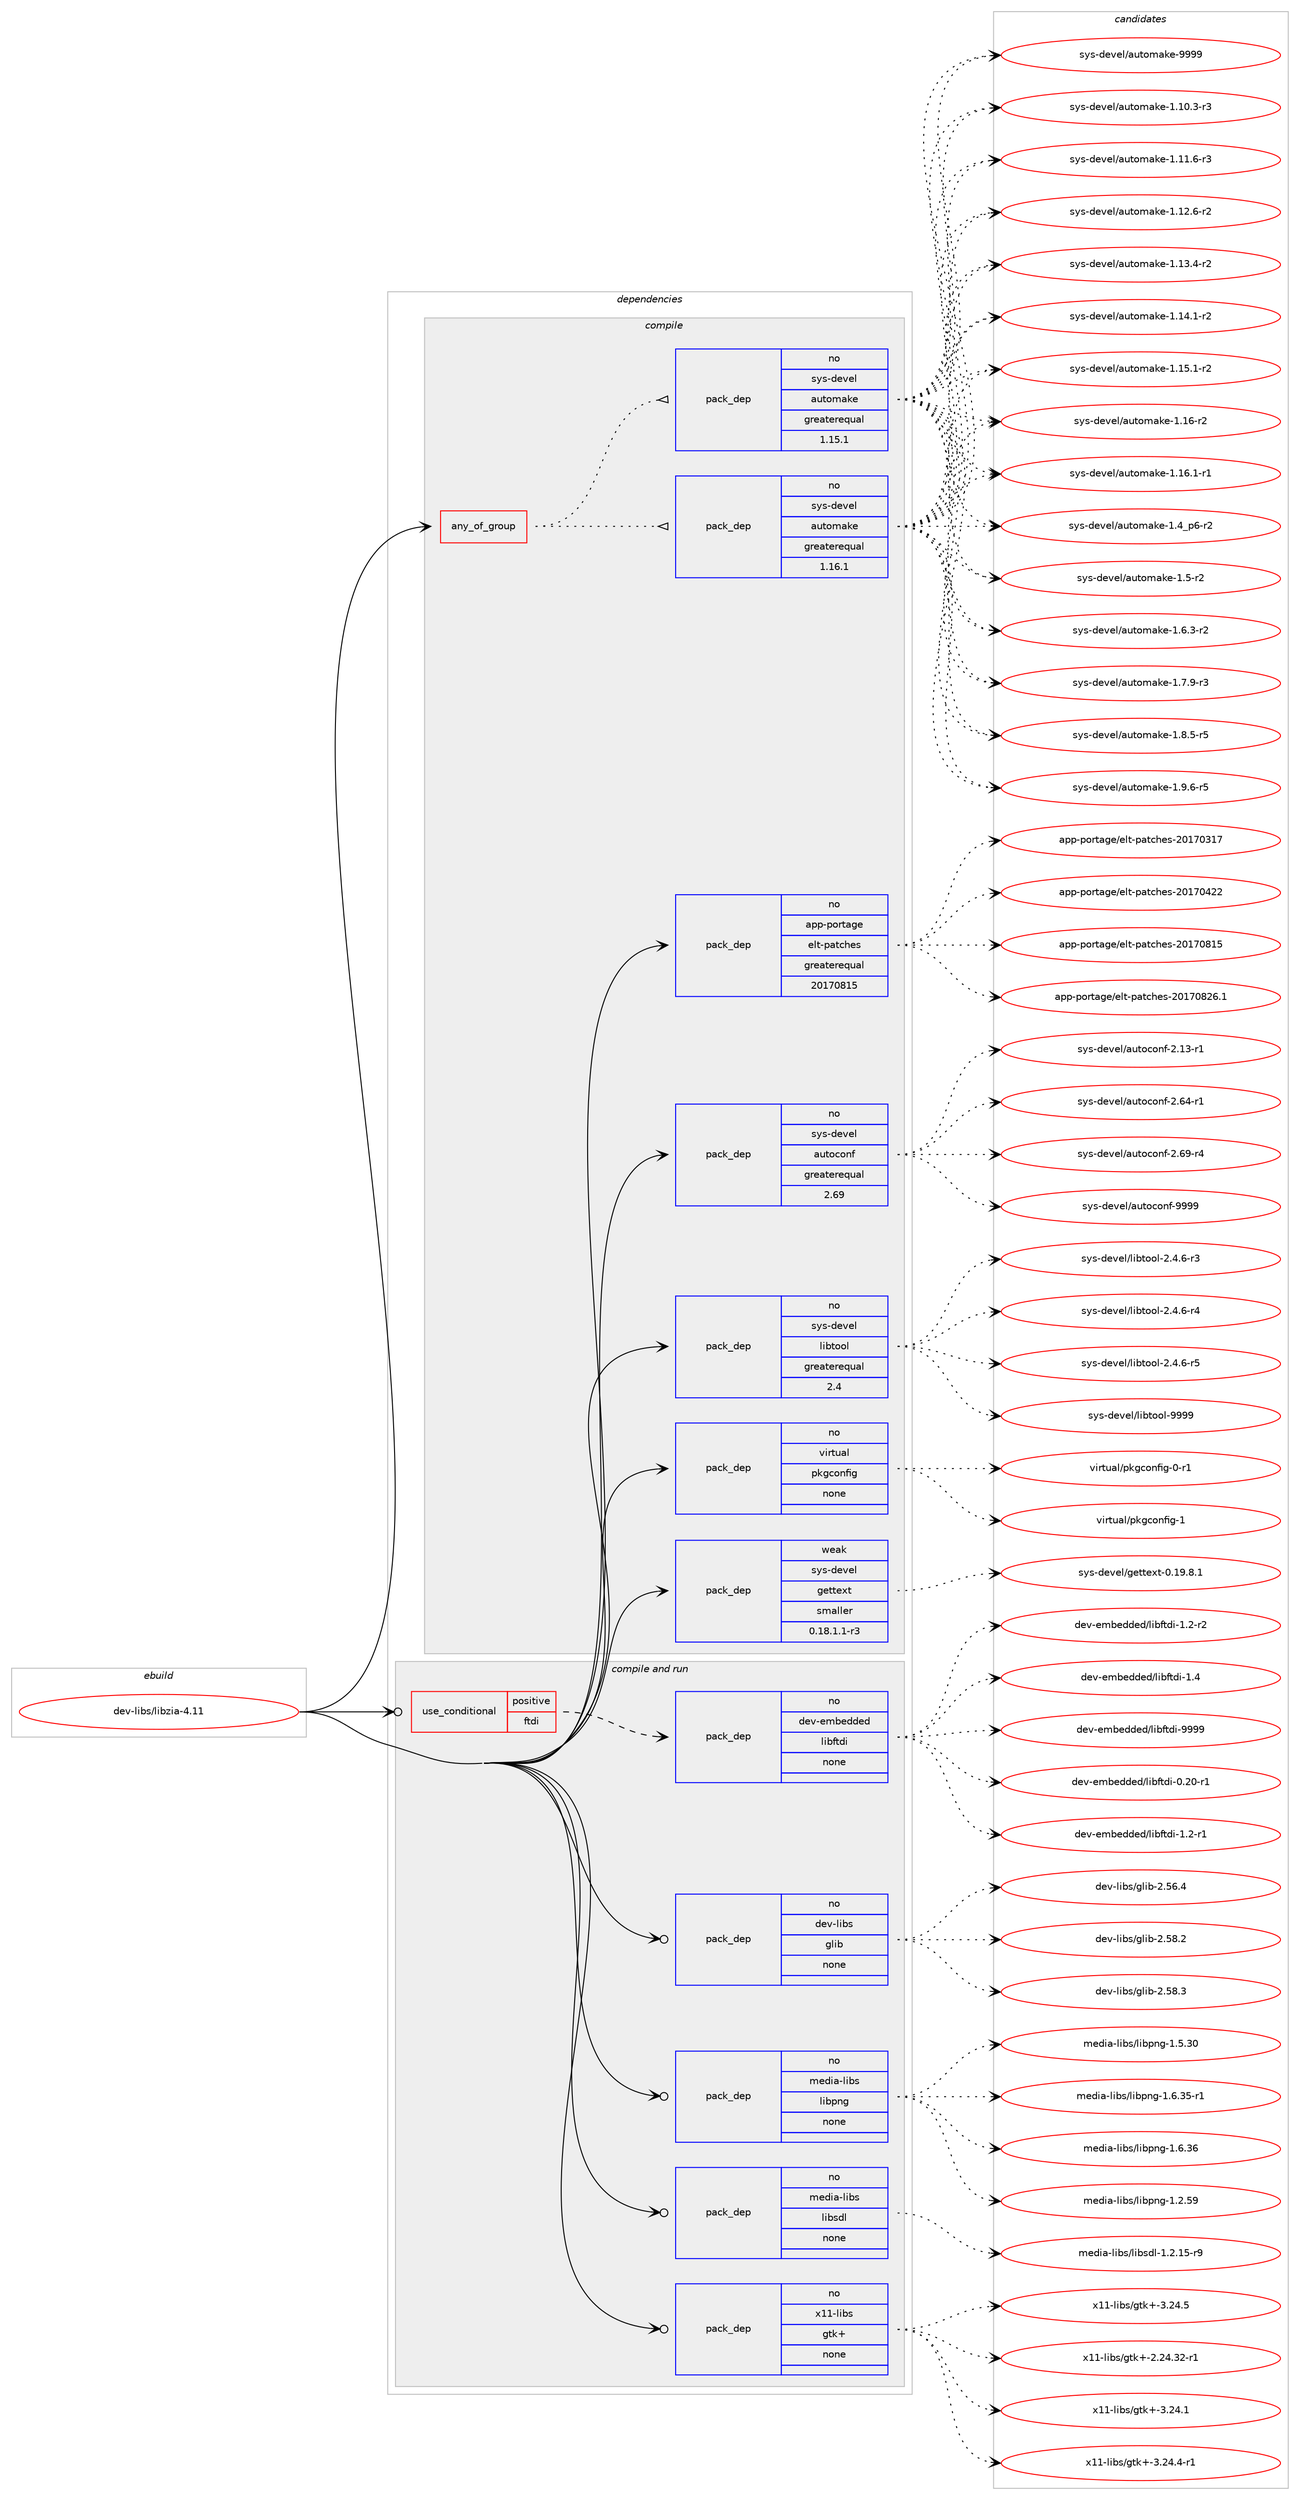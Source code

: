 digraph prolog {

# *************
# Graph options
# *************

newrank=true;
concentrate=true;
compound=true;
graph [rankdir=LR,fontname=Helvetica,fontsize=10,ranksep=1.5];#, ranksep=2.5, nodesep=0.2];
edge  [arrowhead=vee];
node  [fontname=Helvetica,fontsize=10];

# **********
# The ebuild
# **********

subgraph cluster_leftcol {
color=gray;
rank=same;
label=<<i>ebuild</i>>;
id [label="dev-libs/libzia-4.11", color=red, width=4, href="../dev-libs/libzia-4.11.svg"];
}

# ****************
# The dependencies
# ****************

subgraph cluster_midcol {
color=gray;
label=<<i>dependencies</i>>;
subgraph cluster_compile {
fillcolor="#eeeeee";
style=filled;
label=<<i>compile</i>>;
subgraph any22364 {
dependency1370438 [label=<<TABLE BORDER="0" CELLBORDER="1" CELLSPACING="0" CELLPADDING="4"><TR><TD CELLPADDING="10">any_of_group</TD></TR></TABLE>>, shape=none, color=red];subgraph pack980991 {
dependency1370439 [label=<<TABLE BORDER="0" CELLBORDER="1" CELLSPACING="0" CELLPADDING="4" WIDTH="220"><TR><TD ROWSPAN="6" CELLPADDING="30">pack_dep</TD></TR><TR><TD WIDTH="110">no</TD></TR><TR><TD>sys-devel</TD></TR><TR><TD>automake</TD></TR><TR><TD>greaterequal</TD></TR><TR><TD>1.16.1</TD></TR></TABLE>>, shape=none, color=blue];
}
dependency1370438:e -> dependency1370439:w [weight=20,style="dotted",arrowhead="oinv"];
subgraph pack980992 {
dependency1370440 [label=<<TABLE BORDER="0" CELLBORDER="1" CELLSPACING="0" CELLPADDING="4" WIDTH="220"><TR><TD ROWSPAN="6" CELLPADDING="30">pack_dep</TD></TR><TR><TD WIDTH="110">no</TD></TR><TR><TD>sys-devel</TD></TR><TR><TD>automake</TD></TR><TR><TD>greaterequal</TD></TR><TR><TD>1.15.1</TD></TR></TABLE>>, shape=none, color=blue];
}
dependency1370438:e -> dependency1370440:w [weight=20,style="dotted",arrowhead="oinv"];
}
id:e -> dependency1370438:w [weight=20,style="solid",arrowhead="vee"];
subgraph pack980993 {
dependency1370441 [label=<<TABLE BORDER="0" CELLBORDER="1" CELLSPACING="0" CELLPADDING="4" WIDTH="220"><TR><TD ROWSPAN="6" CELLPADDING="30">pack_dep</TD></TR><TR><TD WIDTH="110">no</TD></TR><TR><TD>app-portage</TD></TR><TR><TD>elt-patches</TD></TR><TR><TD>greaterequal</TD></TR><TR><TD>20170815</TD></TR></TABLE>>, shape=none, color=blue];
}
id:e -> dependency1370441:w [weight=20,style="solid",arrowhead="vee"];
subgraph pack980994 {
dependency1370442 [label=<<TABLE BORDER="0" CELLBORDER="1" CELLSPACING="0" CELLPADDING="4" WIDTH="220"><TR><TD ROWSPAN="6" CELLPADDING="30">pack_dep</TD></TR><TR><TD WIDTH="110">no</TD></TR><TR><TD>sys-devel</TD></TR><TR><TD>autoconf</TD></TR><TR><TD>greaterequal</TD></TR><TR><TD>2.69</TD></TR></TABLE>>, shape=none, color=blue];
}
id:e -> dependency1370442:w [weight=20,style="solid",arrowhead="vee"];
subgraph pack980995 {
dependency1370443 [label=<<TABLE BORDER="0" CELLBORDER="1" CELLSPACING="0" CELLPADDING="4" WIDTH="220"><TR><TD ROWSPAN="6" CELLPADDING="30">pack_dep</TD></TR><TR><TD WIDTH="110">no</TD></TR><TR><TD>sys-devel</TD></TR><TR><TD>libtool</TD></TR><TR><TD>greaterequal</TD></TR><TR><TD>2.4</TD></TR></TABLE>>, shape=none, color=blue];
}
id:e -> dependency1370443:w [weight=20,style="solid",arrowhead="vee"];
subgraph pack980996 {
dependency1370444 [label=<<TABLE BORDER="0" CELLBORDER="1" CELLSPACING="0" CELLPADDING="4" WIDTH="220"><TR><TD ROWSPAN="6" CELLPADDING="30">pack_dep</TD></TR><TR><TD WIDTH="110">no</TD></TR><TR><TD>virtual</TD></TR><TR><TD>pkgconfig</TD></TR><TR><TD>none</TD></TR><TR><TD></TD></TR></TABLE>>, shape=none, color=blue];
}
id:e -> dependency1370444:w [weight=20,style="solid",arrowhead="vee"];
subgraph pack980997 {
dependency1370445 [label=<<TABLE BORDER="0" CELLBORDER="1" CELLSPACING="0" CELLPADDING="4" WIDTH="220"><TR><TD ROWSPAN="6" CELLPADDING="30">pack_dep</TD></TR><TR><TD WIDTH="110">weak</TD></TR><TR><TD>sys-devel</TD></TR><TR><TD>gettext</TD></TR><TR><TD>smaller</TD></TR><TR><TD>0.18.1.1-r3</TD></TR></TABLE>>, shape=none, color=blue];
}
id:e -> dependency1370445:w [weight=20,style="solid",arrowhead="vee"];
}
subgraph cluster_compileandrun {
fillcolor="#eeeeee";
style=filled;
label=<<i>compile and run</i>>;
subgraph cond366521 {
dependency1370446 [label=<<TABLE BORDER="0" CELLBORDER="1" CELLSPACING="0" CELLPADDING="4"><TR><TD ROWSPAN="3" CELLPADDING="10">use_conditional</TD></TR><TR><TD>positive</TD></TR><TR><TD>ftdi</TD></TR></TABLE>>, shape=none, color=red];
subgraph pack980998 {
dependency1370447 [label=<<TABLE BORDER="0" CELLBORDER="1" CELLSPACING="0" CELLPADDING="4" WIDTH="220"><TR><TD ROWSPAN="6" CELLPADDING="30">pack_dep</TD></TR><TR><TD WIDTH="110">no</TD></TR><TR><TD>dev-embedded</TD></TR><TR><TD>libftdi</TD></TR><TR><TD>none</TD></TR><TR><TD></TD></TR></TABLE>>, shape=none, color=blue];
}
dependency1370446:e -> dependency1370447:w [weight=20,style="dashed",arrowhead="vee"];
}
id:e -> dependency1370446:w [weight=20,style="solid",arrowhead="odotvee"];
subgraph pack980999 {
dependency1370448 [label=<<TABLE BORDER="0" CELLBORDER="1" CELLSPACING="0" CELLPADDING="4" WIDTH="220"><TR><TD ROWSPAN="6" CELLPADDING="30">pack_dep</TD></TR><TR><TD WIDTH="110">no</TD></TR><TR><TD>dev-libs</TD></TR><TR><TD>glib</TD></TR><TR><TD>none</TD></TR><TR><TD></TD></TR></TABLE>>, shape=none, color=blue];
}
id:e -> dependency1370448:w [weight=20,style="solid",arrowhead="odotvee"];
subgraph pack981000 {
dependency1370449 [label=<<TABLE BORDER="0" CELLBORDER="1" CELLSPACING="0" CELLPADDING="4" WIDTH="220"><TR><TD ROWSPAN="6" CELLPADDING="30">pack_dep</TD></TR><TR><TD WIDTH="110">no</TD></TR><TR><TD>media-libs</TD></TR><TR><TD>libpng</TD></TR><TR><TD>none</TD></TR><TR><TD></TD></TR></TABLE>>, shape=none, color=blue];
}
id:e -> dependency1370449:w [weight=20,style="solid",arrowhead="odotvee"];
subgraph pack981001 {
dependency1370450 [label=<<TABLE BORDER="0" CELLBORDER="1" CELLSPACING="0" CELLPADDING="4" WIDTH="220"><TR><TD ROWSPAN="6" CELLPADDING="30">pack_dep</TD></TR><TR><TD WIDTH="110">no</TD></TR><TR><TD>media-libs</TD></TR><TR><TD>libsdl</TD></TR><TR><TD>none</TD></TR><TR><TD></TD></TR></TABLE>>, shape=none, color=blue];
}
id:e -> dependency1370450:w [weight=20,style="solid",arrowhead="odotvee"];
subgraph pack981002 {
dependency1370451 [label=<<TABLE BORDER="0" CELLBORDER="1" CELLSPACING="0" CELLPADDING="4" WIDTH="220"><TR><TD ROWSPAN="6" CELLPADDING="30">pack_dep</TD></TR><TR><TD WIDTH="110">no</TD></TR><TR><TD>x11-libs</TD></TR><TR><TD>gtk+</TD></TR><TR><TD>none</TD></TR><TR><TD></TD></TR></TABLE>>, shape=none, color=blue];
}
id:e -> dependency1370451:w [weight=20,style="solid",arrowhead="odotvee"];
}
subgraph cluster_run {
fillcolor="#eeeeee";
style=filled;
label=<<i>run</i>>;
}
}

# **************
# The candidates
# **************

subgraph cluster_choices {
rank=same;
color=gray;
label=<<i>candidates</i>>;

subgraph choice980991 {
color=black;
nodesep=1;
choice11512111545100101118101108479711711611110997107101454946494846514511451 [label="sys-devel/automake-1.10.3-r3", color=red, width=4,href="../sys-devel/automake-1.10.3-r3.svg"];
choice11512111545100101118101108479711711611110997107101454946494946544511451 [label="sys-devel/automake-1.11.6-r3", color=red, width=4,href="../sys-devel/automake-1.11.6-r3.svg"];
choice11512111545100101118101108479711711611110997107101454946495046544511450 [label="sys-devel/automake-1.12.6-r2", color=red, width=4,href="../sys-devel/automake-1.12.6-r2.svg"];
choice11512111545100101118101108479711711611110997107101454946495146524511450 [label="sys-devel/automake-1.13.4-r2", color=red, width=4,href="../sys-devel/automake-1.13.4-r2.svg"];
choice11512111545100101118101108479711711611110997107101454946495246494511450 [label="sys-devel/automake-1.14.1-r2", color=red, width=4,href="../sys-devel/automake-1.14.1-r2.svg"];
choice11512111545100101118101108479711711611110997107101454946495346494511450 [label="sys-devel/automake-1.15.1-r2", color=red, width=4,href="../sys-devel/automake-1.15.1-r2.svg"];
choice1151211154510010111810110847971171161111099710710145494649544511450 [label="sys-devel/automake-1.16-r2", color=red, width=4,href="../sys-devel/automake-1.16-r2.svg"];
choice11512111545100101118101108479711711611110997107101454946495446494511449 [label="sys-devel/automake-1.16.1-r1", color=red, width=4,href="../sys-devel/automake-1.16.1-r1.svg"];
choice115121115451001011181011084797117116111109971071014549465295112544511450 [label="sys-devel/automake-1.4_p6-r2", color=red, width=4,href="../sys-devel/automake-1.4_p6-r2.svg"];
choice11512111545100101118101108479711711611110997107101454946534511450 [label="sys-devel/automake-1.5-r2", color=red, width=4,href="../sys-devel/automake-1.5-r2.svg"];
choice115121115451001011181011084797117116111109971071014549465446514511450 [label="sys-devel/automake-1.6.3-r2", color=red, width=4,href="../sys-devel/automake-1.6.3-r2.svg"];
choice115121115451001011181011084797117116111109971071014549465546574511451 [label="sys-devel/automake-1.7.9-r3", color=red, width=4,href="../sys-devel/automake-1.7.9-r3.svg"];
choice115121115451001011181011084797117116111109971071014549465646534511453 [label="sys-devel/automake-1.8.5-r5", color=red, width=4,href="../sys-devel/automake-1.8.5-r5.svg"];
choice115121115451001011181011084797117116111109971071014549465746544511453 [label="sys-devel/automake-1.9.6-r5", color=red, width=4,href="../sys-devel/automake-1.9.6-r5.svg"];
choice115121115451001011181011084797117116111109971071014557575757 [label="sys-devel/automake-9999", color=red, width=4,href="../sys-devel/automake-9999.svg"];
dependency1370439:e -> choice11512111545100101118101108479711711611110997107101454946494846514511451:w [style=dotted,weight="100"];
dependency1370439:e -> choice11512111545100101118101108479711711611110997107101454946494946544511451:w [style=dotted,weight="100"];
dependency1370439:e -> choice11512111545100101118101108479711711611110997107101454946495046544511450:w [style=dotted,weight="100"];
dependency1370439:e -> choice11512111545100101118101108479711711611110997107101454946495146524511450:w [style=dotted,weight="100"];
dependency1370439:e -> choice11512111545100101118101108479711711611110997107101454946495246494511450:w [style=dotted,weight="100"];
dependency1370439:e -> choice11512111545100101118101108479711711611110997107101454946495346494511450:w [style=dotted,weight="100"];
dependency1370439:e -> choice1151211154510010111810110847971171161111099710710145494649544511450:w [style=dotted,weight="100"];
dependency1370439:e -> choice11512111545100101118101108479711711611110997107101454946495446494511449:w [style=dotted,weight="100"];
dependency1370439:e -> choice115121115451001011181011084797117116111109971071014549465295112544511450:w [style=dotted,weight="100"];
dependency1370439:e -> choice11512111545100101118101108479711711611110997107101454946534511450:w [style=dotted,weight="100"];
dependency1370439:e -> choice115121115451001011181011084797117116111109971071014549465446514511450:w [style=dotted,weight="100"];
dependency1370439:e -> choice115121115451001011181011084797117116111109971071014549465546574511451:w [style=dotted,weight="100"];
dependency1370439:e -> choice115121115451001011181011084797117116111109971071014549465646534511453:w [style=dotted,weight="100"];
dependency1370439:e -> choice115121115451001011181011084797117116111109971071014549465746544511453:w [style=dotted,weight="100"];
dependency1370439:e -> choice115121115451001011181011084797117116111109971071014557575757:w [style=dotted,weight="100"];
}
subgraph choice980992 {
color=black;
nodesep=1;
choice11512111545100101118101108479711711611110997107101454946494846514511451 [label="sys-devel/automake-1.10.3-r3", color=red, width=4,href="../sys-devel/automake-1.10.3-r3.svg"];
choice11512111545100101118101108479711711611110997107101454946494946544511451 [label="sys-devel/automake-1.11.6-r3", color=red, width=4,href="../sys-devel/automake-1.11.6-r3.svg"];
choice11512111545100101118101108479711711611110997107101454946495046544511450 [label="sys-devel/automake-1.12.6-r2", color=red, width=4,href="../sys-devel/automake-1.12.6-r2.svg"];
choice11512111545100101118101108479711711611110997107101454946495146524511450 [label="sys-devel/automake-1.13.4-r2", color=red, width=4,href="../sys-devel/automake-1.13.4-r2.svg"];
choice11512111545100101118101108479711711611110997107101454946495246494511450 [label="sys-devel/automake-1.14.1-r2", color=red, width=4,href="../sys-devel/automake-1.14.1-r2.svg"];
choice11512111545100101118101108479711711611110997107101454946495346494511450 [label="sys-devel/automake-1.15.1-r2", color=red, width=4,href="../sys-devel/automake-1.15.1-r2.svg"];
choice1151211154510010111810110847971171161111099710710145494649544511450 [label="sys-devel/automake-1.16-r2", color=red, width=4,href="../sys-devel/automake-1.16-r2.svg"];
choice11512111545100101118101108479711711611110997107101454946495446494511449 [label="sys-devel/automake-1.16.1-r1", color=red, width=4,href="../sys-devel/automake-1.16.1-r1.svg"];
choice115121115451001011181011084797117116111109971071014549465295112544511450 [label="sys-devel/automake-1.4_p6-r2", color=red, width=4,href="../sys-devel/automake-1.4_p6-r2.svg"];
choice11512111545100101118101108479711711611110997107101454946534511450 [label="sys-devel/automake-1.5-r2", color=red, width=4,href="../sys-devel/automake-1.5-r2.svg"];
choice115121115451001011181011084797117116111109971071014549465446514511450 [label="sys-devel/automake-1.6.3-r2", color=red, width=4,href="../sys-devel/automake-1.6.3-r2.svg"];
choice115121115451001011181011084797117116111109971071014549465546574511451 [label="sys-devel/automake-1.7.9-r3", color=red, width=4,href="../sys-devel/automake-1.7.9-r3.svg"];
choice115121115451001011181011084797117116111109971071014549465646534511453 [label="sys-devel/automake-1.8.5-r5", color=red, width=4,href="../sys-devel/automake-1.8.5-r5.svg"];
choice115121115451001011181011084797117116111109971071014549465746544511453 [label="sys-devel/automake-1.9.6-r5", color=red, width=4,href="../sys-devel/automake-1.9.6-r5.svg"];
choice115121115451001011181011084797117116111109971071014557575757 [label="sys-devel/automake-9999", color=red, width=4,href="../sys-devel/automake-9999.svg"];
dependency1370440:e -> choice11512111545100101118101108479711711611110997107101454946494846514511451:w [style=dotted,weight="100"];
dependency1370440:e -> choice11512111545100101118101108479711711611110997107101454946494946544511451:w [style=dotted,weight="100"];
dependency1370440:e -> choice11512111545100101118101108479711711611110997107101454946495046544511450:w [style=dotted,weight="100"];
dependency1370440:e -> choice11512111545100101118101108479711711611110997107101454946495146524511450:w [style=dotted,weight="100"];
dependency1370440:e -> choice11512111545100101118101108479711711611110997107101454946495246494511450:w [style=dotted,weight="100"];
dependency1370440:e -> choice11512111545100101118101108479711711611110997107101454946495346494511450:w [style=dotted,weight="100"];
dependency1370440:e -> choice1151211154510010111810110847971171161111099710710145494649544511450:w [style=dotted,weight="100"];
dependency1370440:e -> choice11512111545100101118101108479711711611110997107101454946495446494511449:w [style=dotted,weight="100"];
dependency1370440:e -> choice115121115451001011181011084797117116111109971071014549465295112544511450:w [style=dotted,weight="100"];
dependency1370440:e -> choice11512111545100101118101108479711711611110997107101454946534511450:w [style=dotted,weight="100"];
dependency1370440:e -> choice115121115451001011181011084797117116111109971071014549465446514511450:w [style=dotted,weight="100"];
dependency1370440:e -> choice115121115451001011181011084797117116111109971071014549465546574511451:w [style=dotted,weight="100"];
dependency1370440:e -> choice115121115451001011181011084797117116111109971071014549465646534511453:w [style=dotted,weight="100"];
dependency1370440:e -> choice115121115451001011181011084797117116111109971071014549465746544511453:w [style=dotted,weight="100"];
dependency1370440:e -> choice115121115451001011181011084797117116111109971071014557575757:w [style=dotted,weight="100"];
}
subgraph choice980993 {
color=black;
nodesep=1;
choice97112112451121111141169710310147101108116451129711699104101115455048495548514955 [label="app-portage/elt-patches-20170317", color=red, width=4,href="../app-portage/elt-patches-20170317.svg"];
choice97112112451121111141169710310147101108116451129711699104101115455048495548525050 [label="app-portage/elt-patches-20170422", color=red, width=4,href="../app-portage/elt-patches-20170422.svg"];
choice97112112451121111141169710310147101108116451129711699104101115455048495548564953 [label="app-portage/elt-patches-20170815", color=red, width=4,href="../app-portage/elt-patches-20170815.svg"];
choice971121124511211111411697103101471011081164511297116991041011154550484955485650544649 [label="app-portage/elt-patches-20170826.1", color=red, width=4,href="../app-portage/elt-patches-20170826.1.svg"];
dependency1370441:e -> choice97112112451121111141169710310147101108116451129711699104101115455048495548514955:w [style=dotted,weight="100"];
dependency1370441:e -> choice97112112451121111141169710310147101108116451129711699104101115455048495548525050:w [style=dotted,weight="100"];
dependency1370441:e -> choice97112112451121111141169710310147101108116451129711699104101115455048495548564953:w [style=dotted,weight="100"];
dependency1370441:e -> choice971121124511211111411697103101471011081164511297116991041011154550484955485650544649:w [style=dotted,weight="100"];
}
subgraph choice980994 {
color=black;
nodesep=1;
choice1151211154510010111810110847971171161119911111010245504649514511449 [label="sys-devel/autoconf-2.13-r1", color=red, width=4,href="../sys-devel/autoconf-2.13-r1.svg"];
choice1151211154510010111810110847971171161119911111010245504654524511449 [label="sys-devel/autoconf-2.64-r1", color=red, width=4,href="../sys-devel/autoconf-2.64-r1.svg"];
choice1151211154510010111810110847971171161119911111010245504654574511452 [label="sys-devel/autoconf-2.69-r4", color=red, width=4,href="../sys-devel/autoconf-2.69-r4.svg"];
choice115121115451001011181011084797117116111991111101024557575757 [label="sys-devel/autoconf-9999", color=red, width=4,href="../sys-devel/autoconf-9999.svg"];
dependency1370442:e -> choice1151211154510010111810110847971171161119911111010245504649514511449:w [style=dotted,weight="100"];
dependency1370442:e -> choice1151211154510010111810110847971171161119911111010245504654524511449:w [style=dotted,weight="100"];
dependency1370442:e -> choice1151211154510010111810110847971171161119911111010245504654574511452:w [style=dotted,weight="100"];
dependency1370442:e -> choice115121115451001011181011084797117116111991111101024557575757:w [style=dotted,weight="100"];
}
subgraph choice980995 {
color=black;
nodesep=1;
choice1151211154510010111810110847108105981161111111084550465246544511451 [label="sys-devel/libtool-2.4.6-r3", color=red, width=4,href="../sys-devel/libtool-2.4.6-r3.svg"];
choice1151211154510010111810110847108105981161111111084550465246544511452 [label="sys-devel/libtool-2.4.6-r4", color=red, width=4,href="../sys-devel/libtool-2.4.6-r4.svg"];
choice1151211154510010111810110847108105981161111111084550465246544511453 [label="sys-devel/libtool-2.4.6-r5", color=red, width=4,href="../sys-devel/libtool-2.4.6-r5.svg"];
choice1151211154510010111810110847108105981161111111084557575757 [label="sys-devel/libtool-9999", color=red, width=4,href="../sys-devel/libtool-9999.svg"];
dependency1370443:e -> choice1151211154510010111810110847108105981161111111084550465246544511451:w [style=dotted,weight="100"];
dependency1370443:e -> choice1151211154510010111810110847108105981161111111084550465246544511452:w [style=dotted,weight="100"];
dependency1370443:e -> choice1151211154510010111810110847108105981161111111084550465246544511453:w [style=dotted,weight="100"];
dependency1370443:e -> choice1151211154510010111810110847108105981161111111084557575757:w [style=dotted,weight="100"];
}
subgraph choice980996 {
color=black;
nodesep=1;
choice11810511411611797108471121071039911111010210510345484511449 [label="virtual/pkgconfig-0-r1", color=red, width=4,href="../virtual/pkgconfig-0-r1.svg"];
choice1181051141161179710847112107103991111101021051034549 [label="virtual/pkgconfig-1", color=red, width=4,href="../virtual/pkgconfig-1.svg"];
dependency1370444:e -> choice11810511411611797108471121071039911111010210510345484511449:w [style=dotted,weight="100"];
dependency1370444:e -> choice1181051141161179710847112107103991111101021051034549:w [style=dotted,weight="100"];
}
subgraph choice980997 {
color=black;
nodesep=1;
choice1151211154510010111810110847103101116116101120116454846495746564649 [label="sys-devel/gettext-0.19.8.1", color=red, width=4,href="../sys-devel/gettext-0.19.8.1.svg"];
dependency1370445:e -> choice1151211154510010111810110847103101116116101120116454846495746564649:w [style=dotted,weight="100"];
}
subgraph choice980998 {
color=black;
nodesep=1;
choice1001011184510110998101100100101100471081059810211610010545484650484511449 [label="dev-embedded/libftdi-0.20-r1", color=red, width=4,href="../dev-embedded/libftdi-0.20-r1.svg"];
choice10010111845101109981011001001011004710810598102116100105454946504511449 [label="dev-embedded/libftdi-1.2-r1", color=red, width=4,href="../dev-embedded/libftdi-1.2-r1.svg"];
choice10010111845101109981011001001011004710810598102116100105454946504511450 [label="dev-embedded/libftdi-1.2-r2", color=red, width=4,href="../dev-embedded/libftdi-1.2-r2.svg"];
choice1001011184510110998101100100101100471081059810211610010545494652 [label="dev-embedded/libftdi-1.4", color=red, width=4,href="../dev-embedded/libftdi-1.4.svg"];
choice100101118451011099810110010010110047108105981021161001054557575757 [label="dev-embedded/libftdi-9999", color=red, width=4,href="../dev-embedded/libftdi-9999.svg"];
dependency1370447:e -> choice1001011184510110998101100100101100471081059810211610010545484650484511449:w [style=dotted,weight="100"];
dependency1370447:e -> choice10010111845101109981011001001011004710810598102116100105454946504511449:w [style=dotted,weight="100"];
dependency1370447:e -> choice10010111845101109981011001001011004710810598102116100105454946504511450:w [style=dotted,weight="100"];
dependency1370447:e -> choice1001011184510110998101100100101100471081059810211610010545494652:w [style=dotted,weight="100"];
dependency1370447:e -> choice100101118451011099810110010010110047108105981021161001054557575757:w [style=dotted,weight="100"];
}
subgraph choice980999 {
color=black;
nodesep=1;
choice1001011184510810598115471031081059845504653544652 [label="dev-libs/glib-2.56.4", color=red, width=4,href="../dev-libs/glib-2.56.4.svg"];
choice1001011184510810598115471031081059845504653564650 [label="dev-libs/glib-2.58.2", color=red, width=4,href="../dev-libs/glib-2.58.2.svg"];
choice1001011184510810598115471031081059845504653564651 [label="dev-libs/glib-2.58.3", color=red, width=4,href="../dev-libs/glib-2.58.3.svg"];
dependency1370448:e -> choice1001011184510810598115471031081059845504653544652:w [style=dotted,weight="100"];
dependency1370448:e -> choice1001011184510810598115471031081059845504653564650:w [style=dotted,weight="100"];
dependency1370448:e -> choice1001011184510810598115471031081059845504653564651:w [style=dotted,weight="100"];
}
subgraph choice981000 {
color=black;
nodesep=1;
choice109101100105974510810598115471081059811211010345494650465357 [label="media-libs/libpng-1.2.59", color=red, width=4,href="../media-libs/libpng-1.2.59.svg"];
choice109101100105974510810598115471081059811211010345494653465148 [label="media-libs/libpng-1.5.30", color=red, width=4,href="../media-libs/libpng-1.5.30.svg"];
choice1091011001059745108105981154710810598112110103454946544651534511449 [label="media-libs/libpng-1.6.35-r1", color=red, width=4,href="../media-libs/libpng-1.6.35-r1.svg"];
choice109101100105974510810598115471081059811211010345494654465154 [label="media-libs/libpng-1.6.36", color=red, width=4,href="../media-libs/libpng-1.6.36.svg"];
dependency1370449:e -> choice109101100105974510810598115471081059811211010345494650465357:w [style=dotted,weight="100"];
dependency1370449:e -> choice109101100105974510810598115471081059811211010345494653465148:w [style=dotted,weight="100"];
dependency1370449:e -> choice1091011001059745108105981154710810598112110103454946544651534511449:w [style=dotted,weight="100"];
dependency1370449:e -> choice109101100105974510810598115471081059811211010345494654465154:w [style=dotted,weight="100"];
}
subgraph choice981001 {
color=black;
nodesep=1;
choice1091011001059745108105981154710810598115100108454946504649534511457 [label="media-libs/libsdl-1.2.15-r9", color=red, width=4,href="../media-libs/libsdl-1.2.15-r9.svg"];
dependency1370450:e -> choice1091011001059745108105981154710810598115100108454946504649534511457:w [style=dotted,weight="100"];
}
subgraph choice981002 {
color=black;
nodesep=1;
choice12049494510810598115471031161074345504650524651504511449 [label="x11-libs/gtk+-2.24.32-r1", color=red, width=4,href="../x11-libs/gtk+-2.24.32-r1.svg"];
choice12049494510810598115471031161074345514650524649 [label="x11-libs/gtk+-3.24.1", color=red, width=4,href="../x11-libs/gtk+-3.24.1.svg"];
choice120494945108105981154710311610743455146505246524511449 [label="x11-libs/gtk+-3.24.4-r1", color=red, width=4,href="../x11-libs/gtk+-3.24.4-r1.svg"];
choice12049494510810598115471031161074345514650524653 [label="x11-libs/gtk+-3.24.5", color=red, width=4,href="../x11-libs/gtk+-3.24.5.svg"];
dependency1370451:e -> choice12049494510810598115471031161074345504650524651504511449:w [style=dotted,weight="100"];
dependency1370451:e -> choice12049494510810598115471031161074345514650524649:w [style=dotted,weight="100"];
dependency1370451:e -> choice120494945108105981154710311610743455146505246524511449:w [style=dotted,weight="100"];
dependency1370451:e -> choice12049494510810598115471031161074345514650524653:w [style=dotted,weight="100"];
}
}

}
